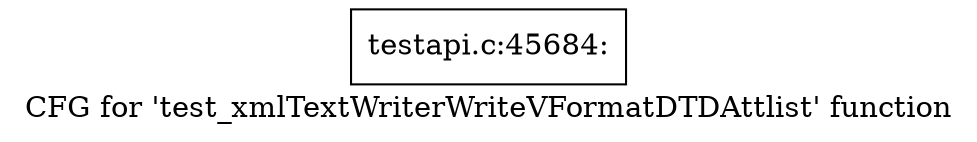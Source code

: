 digraph "CFG for 'test_xmlTextWriterWriteVFormatDTDAttlist' function" {
	label="CFG for 'test_xmlTextWriterWriteVFormatDTDAttlist' function";

	Node0x5935d10 [shape=record,label="{testapi.c:45684:}"];
}
